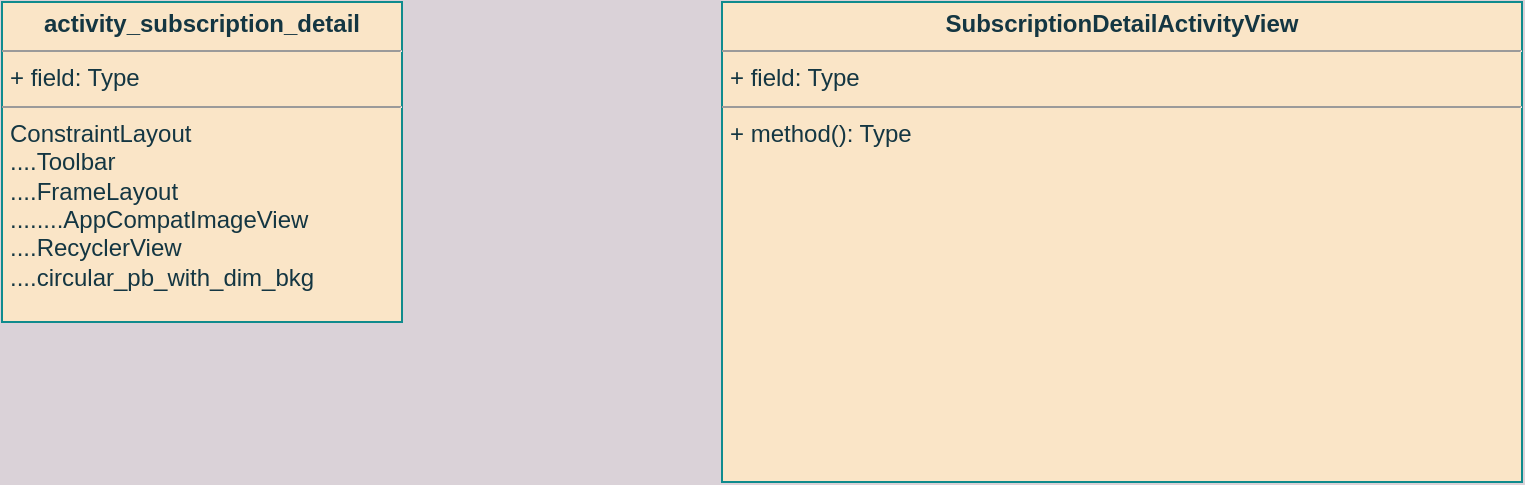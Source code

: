 <mxfile version="20.0.3" type="github">
  <diagram id="NFXYB8Lr2hZxddehbd_N" name="Page-1">
    <mxGraphModel dx="591" dy="375" grid="1" gridSize="10" guides="1" tooltips="1" connect="1" arrows="1" fold="1" page="1" pageScale="1" pageWidth="827" pageHeight="1169" background="#DAD2D8" math="0" shadow="0">
      <root>
        <mxCell id="0" />
        <mxCell id="1" parent="0" />
        <mxCell id="1GDeUliBSKqGdwp8zGbP-1" value="&lt;p style=&quot;margin:0px;margin-top:4px;text-align:center;&quot;&gt;&lt;b&gt;activity_subscription_detail&lt;/b&gt;&lt;/p&gt;&lt;hr size=&quot;1&quot;&gt;&lt;p style=&quot;margin:0px;margin-left:4px;&quot;&gt;+ field: Type&lt;/p&gt;&lt;hr size=&quot;1&quot;&gt;&lt;p style=&quot;margin:0px;margin-left:4px;&quot;&gt;ConstraintLayout&lt;/p&gt;&lt;p style=&quot;margin:0px;margin-left:4px;&quot;&gt;....Toolbar&lt;/p&gt;&lt;p style=&quot;margin:0px;margin-left:4px;&quot;&gt;....FrameLayout&lt;/p&gt;&lt;p style=&quot;margin:0px;margin-left:4px;&quot;&gt;........AppCompatImageView&lt;/p&gt;&lt;p style=&quot;margin:0px;margin-left:4px;&quot;&gt;....RecyclerView&lt;/p&gt;&lt;p style=&quot;margin:0px;margin-left:4px;&quot;&gt;....circular_pb_with_dim_bkg&lt;/p&gt;" style="verticalAlign=top;align=left;overflow=fill;fontSize=12;fontFamily=Helvetica;html=1;rounded=0;sketch=0;fontColor=#143642;strokeColor=#0F8B8D;fillColor=#FAE5C7;" vertex="1" parent="1">
          <mxGeometry x="120" y="120" width="200" height="160" as="geometry" />
        </mxCell>
        <mxCell id="1GDeUliBSKqGdwp8zGbP-2" value="&lt;p style=&quot;margin:0px;margin-top:4px;text-align:center;&quot;&gt;&lt;b&gt;SubscriptionDetailActivityView&lt;/b&gt;&lt;/p&gt;&lt;hr size=&quot;1&quot;&gt;&lt;p style=&quot;margin:0px;margin-left:4px;&quot;&gt;+ field: Type&lt;/p&gt;&lt;hr size=&quot;1&quot;&gt;&lt;p style=&quot;margin:0px;margin-left:4px;&quot;&gt;+ method(): Type&lt;/p&gt;" style="verticalAlign=top;align=left;overflow=fill;fontSize=12;fontFamily=Helvetica;html=1;rounded=0;sketch=0;fontColor=#143642;strokeColor=#0F8B8D;fillColor=#FAE5C7;" vertex="1" parent="1">
          <mxGeometry x="480" y="120" width="400" height="240" as="geometry" />
        </mxCell>
      </root>
    </mxGraphModel>
  </diagram>
</mxfile>

